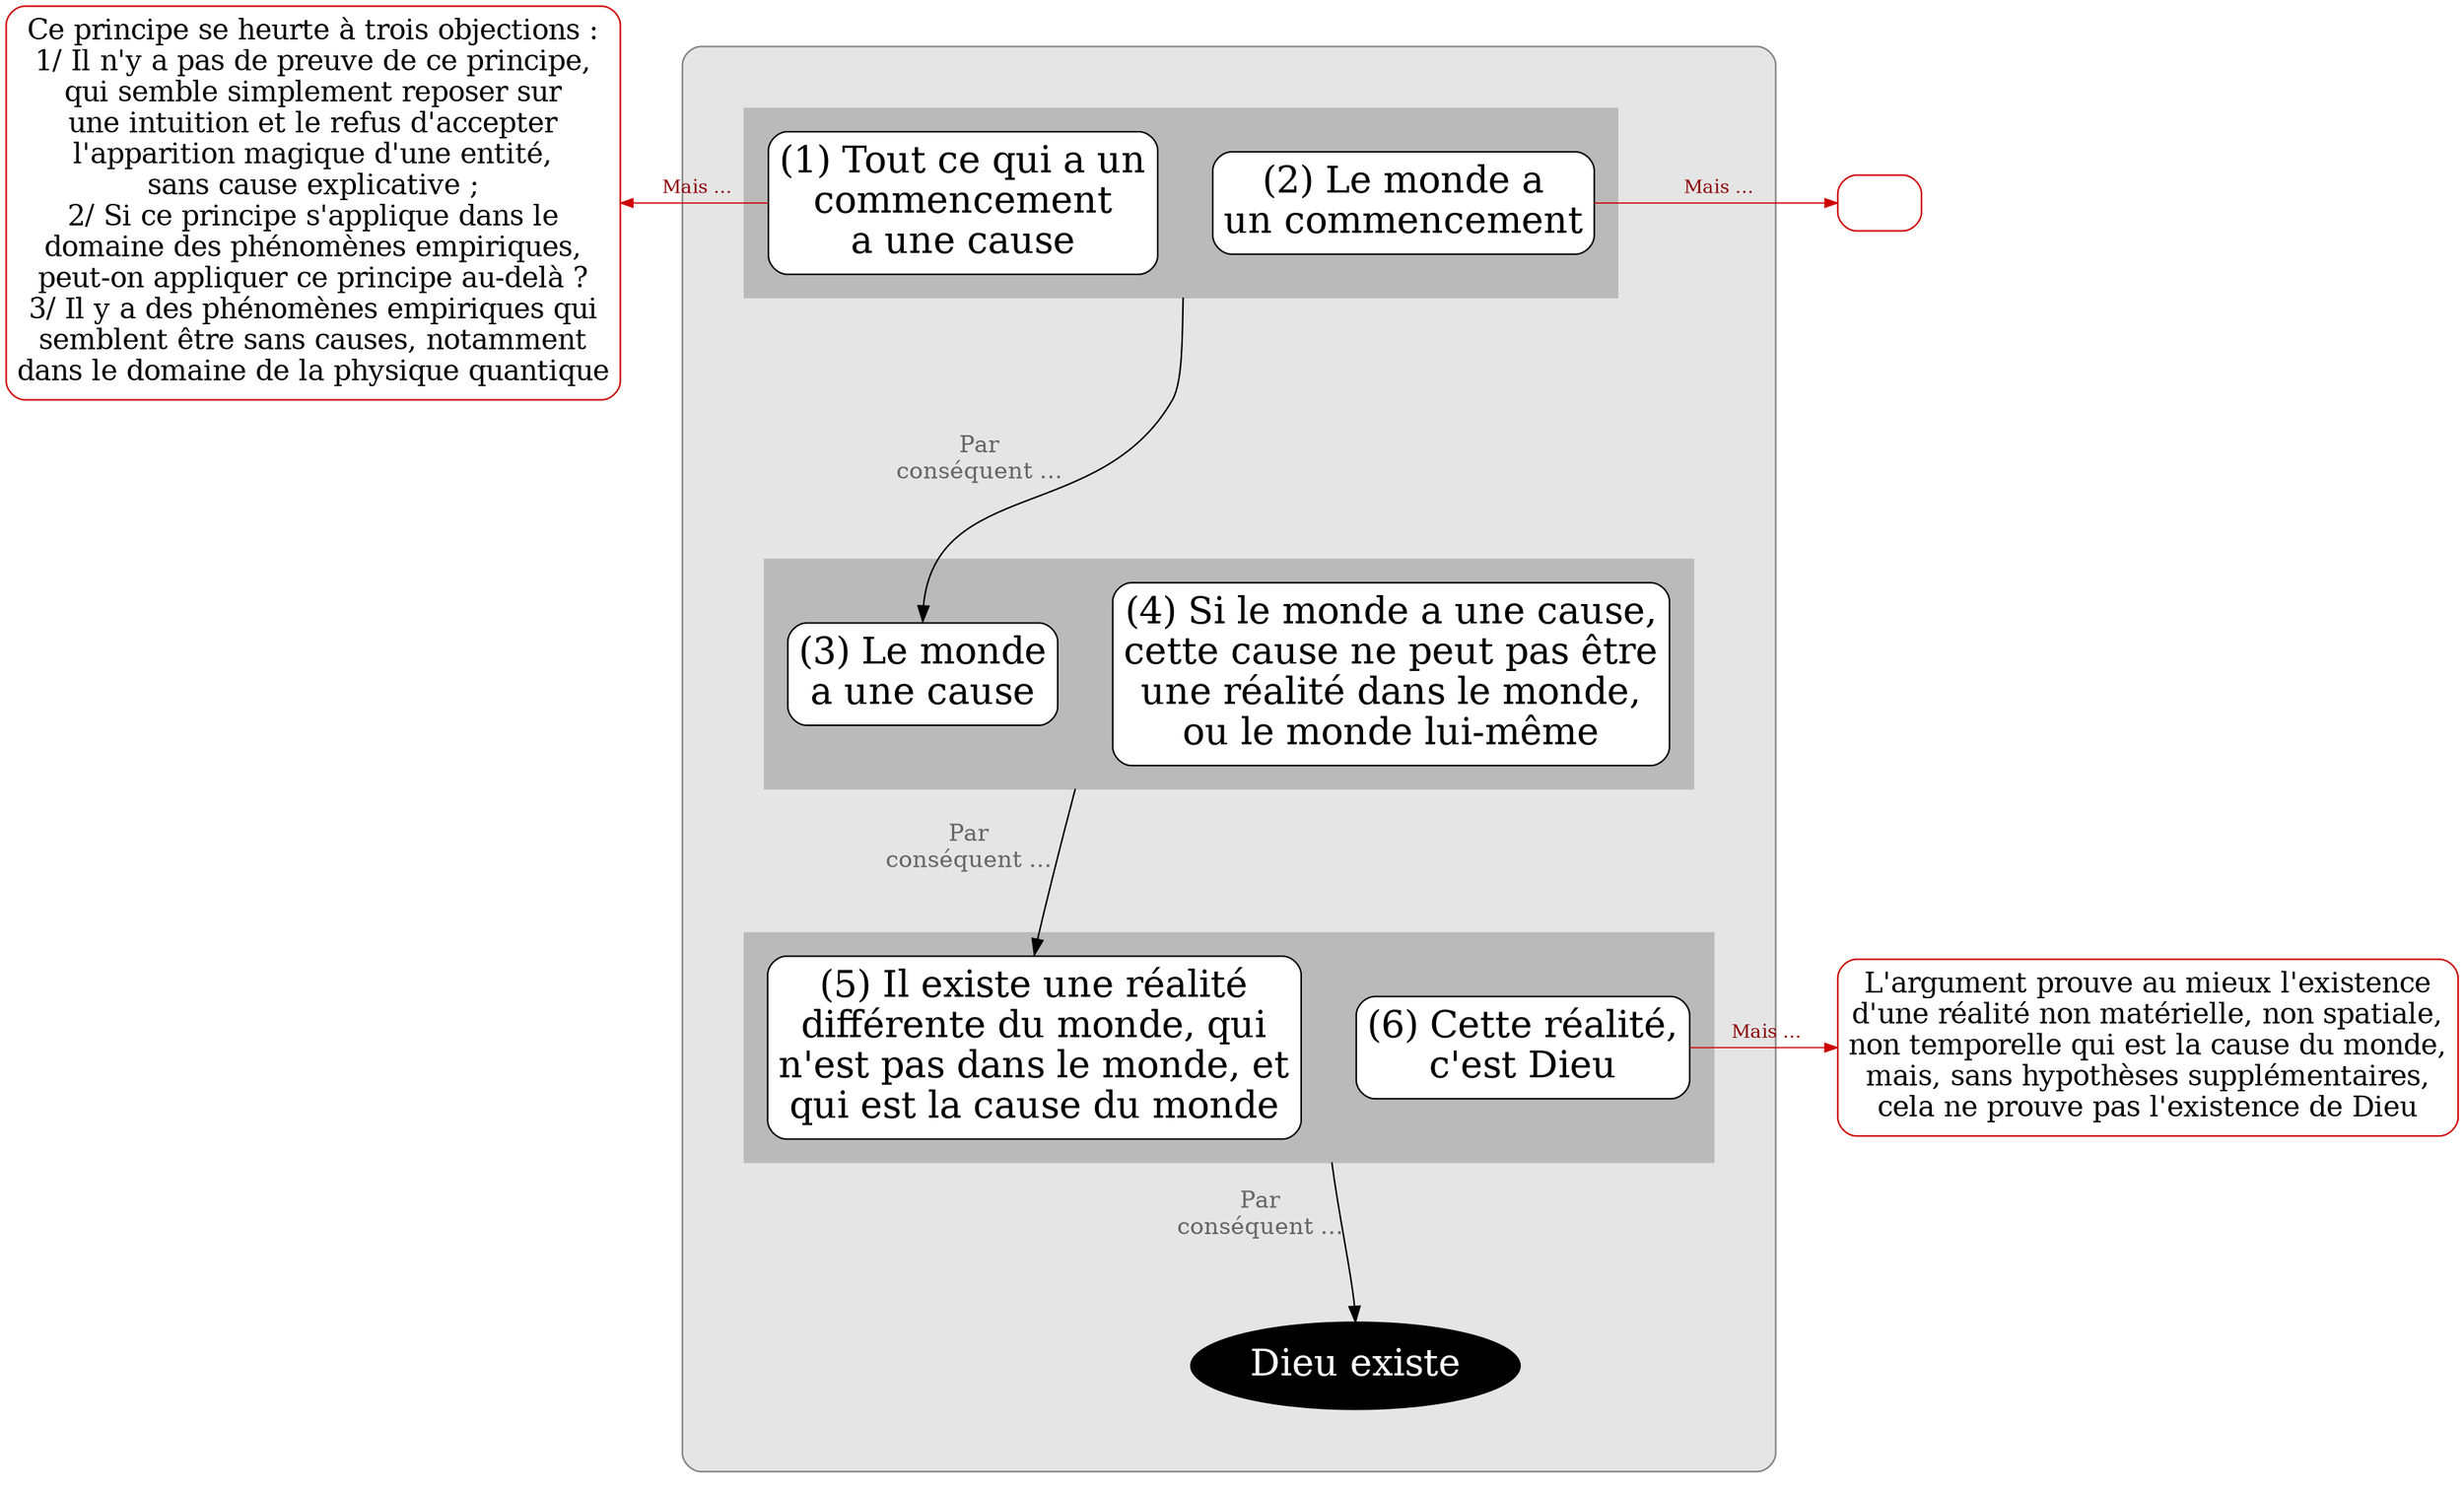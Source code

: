digraph G {
splines=true
newrank=true
compound=true


node[color=red3, style="rounded, filled", shape="box", fillcolor=white, penwidth=1, fontcolor=black, fontsize=18, margin=0.1]

o1[label="Ce principe se heurte à trois objections :
1/ Il n'y a pas de preuve de ce principe,
qui semble simplement reposer sur
une intuition et le refus d'accepter
l'apparition magique d'une entité,
sans cause explicative ;
2/ Si ce principe s'applique dans le
domaine des phénomènes empiriques,
peut-on appliquer ce principe au-delà ?
3/ Il y a des phénomènes empiriques qui
semblent être sans causes, notamment
dans le domaine de la physique quantique"]

node[shape=box, fillcolor=white, style="filled,rounded", color=black, fontsize=24, penwidth=1,fontcolor=black, margin=0.1]
edge[minlen=2,color=red3, penwidth=0.8, arrowsize=0.8, label=" Mais …", fontcolor=red4,fontsize=12]
{rank=same;o1->p1[dir=back]}


subgraph cluster_0 {
bgcolor=grey90
style=rounded
color=grey50
margin=40



node[shape=box, fillcolor=white, style="filled,rounded", color=black]
edge[label="",xlabel="Par
conséquent …",fontcolor=grey40;fontsize=15,minlen=3,color=black,penwidth=1, arrowsize=1]


subgraph cluster_1 {
style="box"
margin=15
bgcolor=grey73
color=grey73
p1[label="(1) Tout ce qui a un
commencement
a une cause"]

p2[label="(2) Le monde a
un commencement"]
}

//p1->p2[style=invis,xlabel="",minlen=1]
{rank=same;p1->p2[style=invis,xlabel="",minlen=1]}

p2:w->p3:n[ltail=cluster_1]
//p2:w->p3:n[ltail=cluster_1]


subgraph cluster_2 {
style="box"
margin=15
bgcolor=grey73
color=grey73
p3[label="(3) Le monde
a une cause"]
p4[label="(4) Si le monde a une cause,
cette cause ne peut pas être
une réalité dans le monde,
ou le monde lui-même"]
}
{rank=same;p3->p4[style=invis,xlabel="",minlen=1]}

p4:w->p5:n[ltail=cluster_2]


subgraph cluster_3 {
style="box"
margin=15
bgcolor=grey73
color=grey73
p5[label="(5) Il existe une réalité
différente du monde, qui
n'est pas dans le monde, et
qui est la cause du monde"]
p6[label="(6) Cette réalité,
c'est Dieu"]
}

{rank=same;p5->p6[style=invis,xlabel="",minlen=1]}

p6:w->C:n[ltail=cluster_3]

C[label="Dieu existe",fillcolor=black, fontcolor=white, color=black, shape=ellipse]


}

node[color=red3, style="rounded, filled", shape="box", fillcolor=white, penwidth=1, fontcolor=black, fontsize=18, margin=0.1]

o2[label=""]

{rank=same;p2->o2}

o6[label="L'argument prouve au mieux l'existence
d'une réalité non matérielle, non spatiale,
non temporelle qui est la cause du monde,
mais, sans hypothèses supplémentaires,
cela ne prouve pas l'existence de Dieu"]
{rank=same;p6->o6}

}
